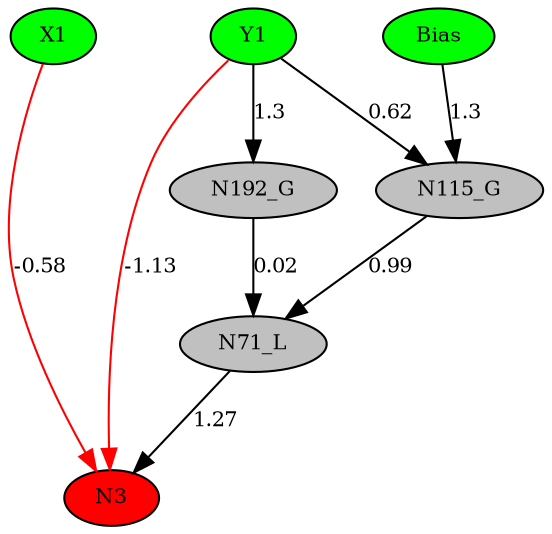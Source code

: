 digraph g { 
N0 [shape=ellipse, label=Bias,fontsize=10,height=0.1,width=0.1,style=filled,fillcolor=green]
N1[shape=ellipse label=X1,fontsize=10,height=0.1,width=0.1,style=filled,fillcolor=green]
N2[shape=ellipse label=Y1,fontsize=10,height=0.1,width=0.1,style=filled,fillcolor=green]
N3[shape=ellipse,fontsize = 10, height = 0.1, width = 0.1, style = filled, fillcolor = red]
N71[shape=ellipse, label=N71_L,fontsize=10,height=0.1,width=0.1,style=filled,fillcolor=gray]
N115[shape=ellipse, label=N115_G,fontsize=10,height=0.1,width=0.1,style=filled,fillcolor=gray]
N192[shape=ellipse, label=N192_G,fontsize=10,height=0.1,width=0.1,style=filled,fillcolor=gray]
N1 -> N3 [color=red] [arrowType=inv][ label=-0.58,fontsize=10]
N2 -> N3 [color=red] [arrowType=inv][ label=-1.13,fontsize=10]
N71 -> N3 [color=black] [ label=1.27,fontsize=10]
N0 -> N115 [color=black] [ label=1.3,fontsize=10]
N115 -> N71 [color=black] [ label=0.99,fontsize=10]
N2 -> N192 [color=black] [ label=1.3,fontsize=10]
N192 -> N71 [color=black] [ label=0.02,fontsize=10]
N2 -> N115 [color=black] [ label=0.62,fontsize=10]
 { rank=same; 
N3
 } 
 { rank=same; 
N1 ->N2 ->N0 [style=invis]
 } 
}

